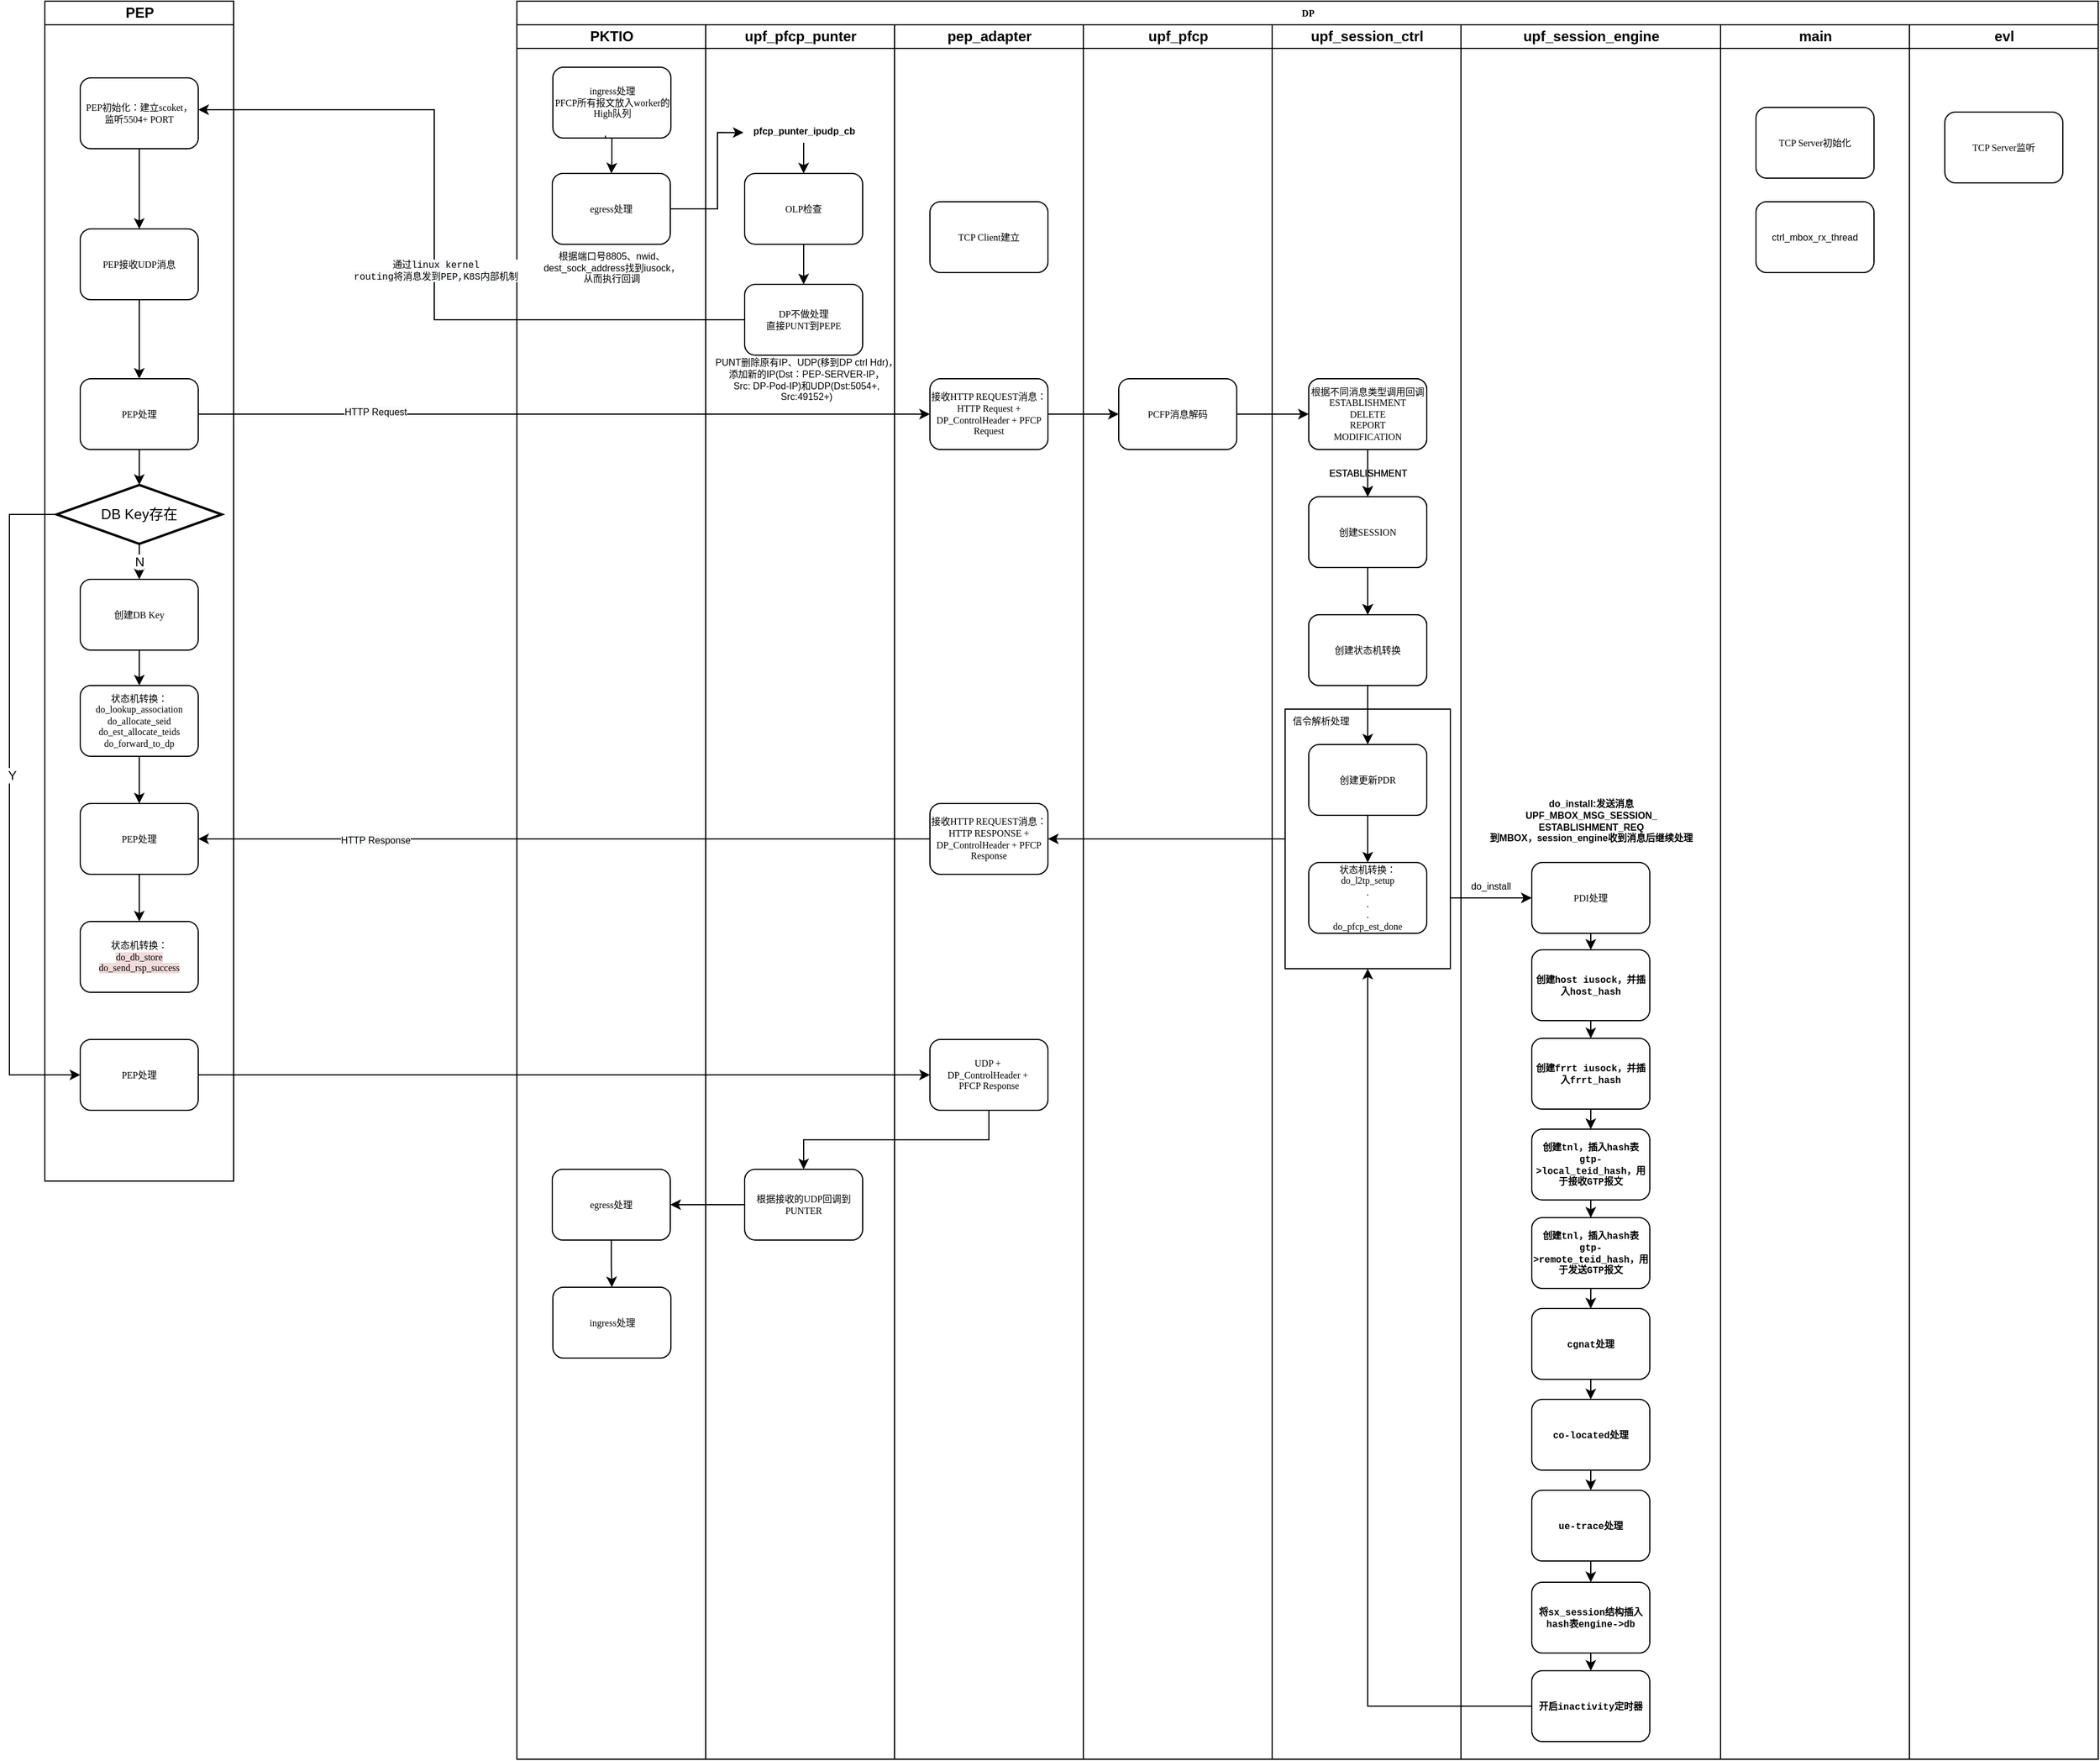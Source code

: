 <mxfile version="17.4.5" type="github" pages="2">
  <diagram name="Page-1" id="74e2e168-ea6b-b213-b513-2b3c1d86103e">
    <mxGraphModel dx="2238" dy="635" grid="1" gridSize="10" guides="1" tooltips="1" connect="1" arrows="1" fold="1" page="1" pageScale="1" pageWidth="1100" pageHeight="850" background="none" math="0" shadow="0">
      <root>
        <mxCell id="0" />
        <mxCell id="1" parent="0" />
        <mxCell id="77e6c97f196da883-1" value="DP" style="swimlane;html=1;childLayout=stackLayout;startSize=20;rounded=0;shadow=0;labelBackgroundColor=none;strokeWidth=1;fontFamily=Verdana;fontSize=8;align=center;" parent="1" vertex="1">
          <mxGeometry x="320" y="40" width="1340" height="1490" as="geometry" />
        </mxCell>
        <mxCell id="77e6c97f196da883-2" value="PKTIO" style="swimlane;html=1;startSize=20;fillColor=#FFFFFF;" parent="77e6c97f196da883-1" vertex="1">
          <mxGeometry y="20" width="160" height="1470" as="geometry" />
        </mxCell>
        <mxCell id="dWOj3kWxru07sPwgwxn2-7" style="edgeStyle=orthogonalEdgeStyle;rounded=0;orthogonalLoop=1;jettySize=auto;html=1;entryX=0.5;entryY=0;entryDx=0;entryDy=0;fontSize=8;" edge="1" parent="77e6c97f196da883-2" source="PcmKn_jxVm2dnXxpcMdr-72" target="PcmKn_jxVm2dnXxpcMdr-73">
          <mxGeometry relative="1" as="geometry" />
        </mxCell>
        <mxCell id="PcmKn_jxVm2dnXxpcMdr-72" value="ingress处理&lt;br&gt;&lt;span style=&quot;font-family: &amp;#34;verdana&amp;#34;&quot;&gt;PFCP所有报文放入worker的High队列&lt;/span&gt;" style="rounded=1;whiteSpace=wrap;html=1;shadow=0;labelBackgroundColor=none;strokeWidth=1;fontFamily=Verdana;fontSize=8;align=center;" parent="77e6c97f196da883-2" vertex="1">
          <mxGeometry x="30.5" y="36" width="100" height="60" as="geometry" />
        </mxCell>
        <mxCell id="PcmKn_jxVm2dnXxpcMdr-73" value="egress处理" style="rounded=1;whiteSpace=wrap;html=1;shadow=0;labelBackgroundColor=none;strokeWidth=1;fontFamily=Verdana;fontSize=8;align=center;" parent="77e6c97f196da883-2" vertex="1">
          <mxGeometry x="30" y="126" width="100" height="60" as="geometry" />
        </mxCell>
        <mxCell id="OLZzonzuNLtUbl7lom3D-280" style="edgeStyle=orthogonalEdgeStyle;rounded=0;orthogonalLoop=1;jettySize=auto;html=1;entryX=0.5;entryY=0;entryDx=0;entryDy=0;" edge="1" parent="77e6c97f196da883-2" source="OLZzonzuNLtUbl7lom3D-277" target="OLZzonzuNLtUbl7lom3D-279">
          <mxGeometry relative="1" as="geometry" />
        </mxCell>
        <mxCell id="OLZzonzuNLtUbl7lom3D-277" value="egress处理" style="rounded=1;whiteSpace=wrap;html=1;shadow=0;labelBackgroundColor=none;strokeWidth=1;fontFamily=Verdana;fontSize=8;align=center;" vertex="1" parent="77e6c97f196da883-2">
          <mxGeometry x="30" y="970" width="100" height="60" as="geometry" />
        </mxCell>
        <mxCell id="OLZzonzuNLtUbl7lom3D-279" value="ingress处理&lt;br&gt;" style="rounded=1;whiteSpace=wrap;html=1;shadow=0;labelBackgroundColor=none;strokeWidth=1;fontFamily=Verdana;fontSize=8;align=center;" vertex="1" parent="77e6c97f196da883-2">
          <mxGeometry x="30.5" y="1070" width="100" height="60" as="geometry" />
        </mxCell>
        <mxCell id="OLZzonzuNLtUbl7lom3D-283" value="根据端口号8805、nwid、&lt;br style=&quot;font-size: 8px;&quot;&gt;dest_sock_address找到iusock，&lt;br style=&quot;font-size: 8px;&quot;&gt;从而执行回调" style="text;html=1;align=center;verticalAlign=middle;resizable=0;points=[];autosize=1;strokeColor=none;fillColor=none;fontSize=8;" vertex="1" parent="77e6c97f196da883-2">
          <mxGeometry x="15" y="186" width="130" height="40" as="geometry" />
        </mxCell>
        <mxCell id="dWOj3kWxru07sPwgwxn2-6" value="" style="edgeStyle=orthogonalEdgeStyle;rounded=0;orthogonalLoop=1;jettySize=auto;html=1;exitX=0.5;exitY=1;exitDx=0;exitDy=0;entryX=0.5;entryY=0;entryDx=0;entryDy=0;fontSize=12;fontColor=default;endArrow=none;" edge="1" parent="77e6c97f196da883-2" source="PcmKn_jxVm2dnXxpcMdr-72">
          <mxGeometry relative="1" as="geometry">
            <mxPoint x="400.5" y="156" as="sourcePoint" />
            <mxPoint x="75" y="94" as="targetPoint" />
          </mxGeometry>
        </mxCell>
        <mxCell id="77e6c97f196da883-4" value="pep_adapter" style="swimlane;html=1;startSize=20;" parent="77e6c97f196da883-1" vertex="1">
          <mxGeometry x="160" y="20" width="160" height="1470" as="geometry" />
        </mxCell>
        <mxCell id="77e6c97f196da883-5" value="upf_pfcp" style="swimlane;html=1;startSize=20;" parent="77e6c97f196da883-1" vertex="1">
          <mxGeometry x="320" y="20" width="160" height="1470" as="geometry" />
        </mxCell>
        <mxCell id="PcmKn_jxVm2dnXxpcMdr-3" style="edgeStyle=orthogonalEdgeStyle;rounded=0;orthogonalLoop=1;jettySize=auto;html=1;exitX=1;exitY=0.5;exitDx=0;exitDy=0;entryX=0;entryY=0.5;entryDx=0;entryDy=0;fontSize=8;fontColor=default;" parent="77e6c97f196da883-1" source="5H2dEKejfcK5RuCBQqFC-36" target="5H2dEKejfcK5RuCBQqFC-37" edge="1">
          <mxGeometry relative="1" as="geometry" />
        </mxCell>
        <mxCell id="77e6c97f196da883-6" value="upf_session_ctrl" style="swimlane;html=1;startSize=20;" parent="77e6c97f196da883-1" vertex="1">
          <mxGeometry x="480" y="20" width="160" height="1470" as="geometry" />
        </mxCell>
        <mxCell id="77e6c97f196da883-7" value="upf_session_ctrl" style="swimlane;html=1;startSize=20;" parent="77e6c97f196da883-1" vertex="1">
          <mxGeometry x="640" y="20" width="160" height="1470" as="geometry">
            <mxRectangle x="640" y="20" width="30" height="1000" as="alternateBounds" />
          </mxGeometry>
        </mxCell>
        <mxCell id="PcmKn_jxVm2dnXxpcMdr-50" value="&lt;span style=&quot;background-color: rgb(255 , 255 , 255)&quot;&gt;upf_pfcp_punter&lt;/span&gt;" style="swimlane;html=1;startSize=20;" parent="77e6c97f196da883-7" vertex="1">
          <mxGeometry x="-480" width="160" height="1470" as="geometry" />
        </mxCell>
        <mxCell id="PcmKn_jxVm2dnXxpcMdr-83" style="edgeStyle=orthogonalEdgeStyle;rounded=0;orthogonalLoop=1;jettySize=auto;html=1;exitX=0.5;exitY=1;exitDx=0;exitDy=0;entryX=0.5;entryY=0;entryDx=0;entryDy=0;fontSize=12;fontColor=default;" parent="PcmKn_jxVm2dnXxpcMdr-50" source="PcmKn_jxVm2dnXxpcMdr-70" target="PcmKn_jxVm2dnXxpcMdr-81" edge="1">
          <mxGeometry relative="1" as="geometry" />
        </mxCell>
        <mxCell id="PcmKn_jxVm2dnXxpcMdr-70" value="OLP检查" style="rounded=1;whiteSpace=wrap;html=1;shadow=0;labelBackgroundColor=none;strokeWidth=1;fontFamily=Verdana;fontSize=8;align=center;" parent="PcmKn_jxVm2dnXxpcMdr-50" vertex="1">
          <mxGeometry x="33" y="126" width="100" height="60" as="geometry" />
        </mxCell>
        <mxCell id="PcmKn_jxVm2dnXxpcMdr-81" value="DP不做处理&lt;br&gt;直接PUNT到PEPE" style="rounded=1;whiteSpace=wrap;html=1;shadow=0;labelBackgroundColor=none;strokeWidth=1;fontFamily=Verdana;fontSize=8;align=center;" parent="PcmKn_jxVm2dnXxpcMdr-50" vertex="1">
          <mxGeometry x="33" y="220" width="100" height="60" as="geometry" />
        </mxCell>
        <mxCell id="OLZzonzuNLtUbl7lom3D-273" value="根据接收的UDP回调到PUNTER" style="rounded=1;whiteSpace=wrap;html=1;shadow=0;labelBackgroundColor=none;strokeWidth=1;fontFamily=Verdana;fontSize=8;align=center;" vertex="1" parent="PcmKn_jxVm2dnXxpcMdr-50">
          <mxGeometry x="33" y="970" width="100" height="60" as="geometry" />
        </mxCell>
        <mxCell id="OLZzonzuNLtUbl7lom3D-289" style="edgeStyle=orthogonalEdgeStyle;rounded=0;orthogonalLoop=1;jettySize=auto;html=1;fontSize=8;" edge="1" parent="PcmKn_jxVm2dnXxpcMdr-50" source="OLZzonzuNLtUbl7lom3D-284" target="PcmKn_jxVm2dnXxpcMdr-70">
          <mxGeometry relative="1" as="geometry" />
        </mxCell>
        <mxCell id="OLZzonzuNLtUbl7lom3D-284" value="&lt;span style=&quot;font-weight: 700&quot;&gt;&lt;font style=&quot;font-size: 8px&quot;&gt;pfcp_punter_ipudp_cb&lt;/font&gt;&lt;/span&gt;" style="text;html=1;align=center;verticalAlign=middle;resizable=0;points=[];autosize=1;strokeColor=none;fillColor=none;fontSize=8;" vertex="1" parent="PcmKn_jxVm2dnXxpcMdr-50">
          <mxGeometry x="33" y="80" width="100" height="20" as="geometry" />
        </mxCell>
        <mxCell id="PcmKn_jxVm2dnXxpcMdr-52" value="pep_adapter" style="swimlane;html=1;startSize=20;" parent="77e6c97f196da883-7" vertex="1">
          <mxGeometry x="-320" width="160" height="1470" as="geometry" />
        </mxCell>
        <mxCell id="PcmKn_jxVm2dnXxpcMdr-51" value="接收HTTP REQUEST消息：&lt;br&gt;HTTP Request + DP_ControlHeader + PFCP Request" style="rounded=1;whiteSpace=wrap;html=1;shadow=0;labelBackgroundColor=none;strokeWidth=1;fontFamily=Verdana;fontSize=8;align=center;" parent="PcmKn_jxVm2dnXxpcMdr-52" vertex="1">
          <mxGeometry x="30" y="300" width="100" height="60" as="geometry" />
        </mxCell>
        <mxCell id="OLZzonzuNLtUbl7lom3D-62" value="接收HTTP REQUEST消息：&lt;br&gt;HTTP RESPONSE + DP_ControlHeader + PFCP Response" style="rounded=1;whiteSpace=wrap;html=1;shadow=0;labelBackgroundColor=none;strokeWidth=1;fontFamily=Verdana;fontSize=8;align=center;" vertex="1" parent="PcmKn_jxVm2dnXxpcMdr-52">
          <mxGeometry x="30" y="660" width="100" height="60" as="geometry" />
        </mxCell>
        <mxCell id="OLZzonzuNLtUbl7lom3D-144" value="TCP Client建立" style="rounded=1;whiteSpace=wrap;html=1;shadow=0;labelBackgroundColor=none;strokeWidth=1;fontFamily=Verdana;fontSize=8;align=center;" vertex="1" parent="PcmKn_jxVm2dnXxpcMdr-52">
          <mxGeometry x="30" y="150" width="100" height="60" as="geometry" />
        </mxCell>
        <mxCell id="OLZzonzuNLtUbl7lom3D-232" value="UDP +&amp;nbsp;&lt;br&gt;DP_ControlHeader +&amp;nbsp;&lt;br&gt;PFCP Response" style="rounded=1;whiteSpace=wrap;html=1;shadow=0;labelBackgroundColor=none;strokeWidth=1;fontFamily=Verdana;fontSize=8;align=center;" vertex="1" parent="PcmKn_jxVm2dnXxpcMdr-52">
          <mxGeometry x="30" y="860" width="100" height="60" as="geometry" />
        </mxCell>
        <UserObject label="PUNT删除原有IP、UDP(移到DP ctrl Hdr)，&lt;br&gt;添加新的IP(Dst：PEP-SERVER-IP，&lt;br&gt;Src: DP-Pod-IP)和UDP(Dst:5054+, &lt;br&gt;Src:49152+)" link="data:page/id,IjFHJGiDnLucoaLz9v2T" id="OLZzonzuNLtUbl7lom3D-286">
          <mxCell style="text;html=1;align=center;verticalAlign=middle;resizable=0;points=[];autosize=1;strokeColor=none;fillColor=none;fontSize=8;" vertex="1" parent="PcmKn_jxVm2dnXxpcMdr-52">
            <mxGeometry x="-160" y="276" width="170" height="50" as="geometry" />
          </mxCell>
        </UserObject>
        <mxCell id="PcmKn_jxVm2dnXxpcMdr-54" value="upf_pfcp" style="swimlane;html=1;startSize=20;" parent="77e6c97f196da883-7" vertex="1">
          <mxGeometry x="-160" width="160" height="1470" as="geometry" />
        </mxCell>
        <mxCell id="PcmKn_jxVm2dnXxpcMdr-53" value="PCFP消息解码" style="rounded=1;whiteSpace=wrap;html=1;shadow=0;labelBackgroundColor=none;strokeWidth=1;fontFamily=Verdana;fontSize=8;align=center;" parent="PcmKn_jxVm2dnXxpcMdr-54" vertex="1">
          <mxGeometry x="30" y="300" width="100" height="60" as="geometry" />
        </mxCell>
        <mxCell id="PcmKn_jxVm2dnXxpcMdr-4" value="" style="rounded=0;whiteSpace=wrap;html=1;labelBackgroundColor=none;labelBorderColor=none;fontSize=8;fontColor=default;" parent="77e6c97f196da883-7" vertex="1">
          <mxGeometry x="11" y="580" width="140" height="220" as="geometry" />
        </mxCell>
        <mxCell id="5H2dEKejfcK5RuCBQqFC-23" value="首先构造RESPONSE报文" style="rounded=1;whiteSpace=wrap;html=1;shadow=0;labelBackgroundColor=none;strokeWidth=1;fontFamily=Verdana;fontSize=8;align=center;" parent="77e6c97f196da883-7" vertex="1">
          <mxGeometry x="31" y="400" width="100" height="60" as="geometry" />
        </mxCell>
        <mxCell id="5H2dEKejfcK5RuCBQqFC-27" value="创建状态机转换" style="rounded=1;whiteSpace=wrap;html=1;shadow=0;labelBackgroundColor=none;strokeWidth=1;fontFamily=Verdana;fontSize=8;align=center;" parent="77e6c97f196da883-7" vertex="1">
          <mxGeometry x="31" y="500" width="100" height="60" as="geometry" />
        </mxCell>
        <mxCell id="5H2dEKejfcK5RuCBQqFC-28" style="edgeStyle=orthogonalEdgeStyle;rounded=0;orthogonalLoop=1;jettySize=auto;html=1;exitX=0.5;exitY=1;exitDx=0;exitDy=0;entryX=0.5;entryY=0;entryDx=0;entryDy=0;fontSize=8;fontColor=default;" parent="77e6c97f196da883-7" source="5H2dEKejfcK5RuCBQqFC-23" target="5H2dEKejfcK5RuCBQqFC-27" edge="1">
          <mxGeometry relative="1" as="geometry" />
        </mxCell>
        <mxCell id="5H2dEKejfcK5RuCBQqFC-29" value="创建更新PDR" style="rounded=1;whiteSpace=wrap;html=1;shadow=0;labelBackgroundColor=none;strokeWidth=1;fontFamily=Verdana;fontSize=8;align=center;" parent="77e6c97f196da883-7" vertex="1">
          <mxGeometry x="31" y="610" width="100" height="60" as="geometry" />
        </mxCell>
        <mxCell id="PcmKn_jxVm2dnXxpcMdr-1" style="edgeStyle=orthogonalEdgeStyle;rounded=0;orthogonalLoop=1;jettySize=auto;html=1;exitX=0.5;exitY=1;exitDx=0;exitDy=0;entryX=0.5;entryY=0;entryDx=0;entryDy=0;fontSize=8;fontColor=default;" parent="77e6c97f196da883-7" source="5H2dEKejfcK5RuCBQqFC-27" target="5H2dEKejfcK5RuCBQqFC-29" edge="1">
          <mxGeometry relative="1" as="geometry" />
        </mxCell>
        <mxCell id="PcmKn_jxVm2dnXxpcMdr-16" style="edgeStyle=orthogonalEdgeStyle;rounded=0;orthogonalLoop=1;jettySize=auto;html=1;exitX=0.5;exitY=1;exitDx=0;exitDy=0;entryX=0.5;entryY=0;entryDx=0;entryDy=0;fontSize=8;fontColor=default;" parent="77e6c97f196da883-7" source="5H2dEKejfcK5RuCBQqFC-30" target="5H2dEKejfcK5RuCBQqFC-23" edge="1">
          <mxGeometry relative="1" as="geometry" />
        </mxCell>
        <mxCell id="5H2dEKejfcK5RuCBQqFC-30" value="根据不同消息类型调用回调&lt;br&gt;ESTABLISHMENT&lt;br&gt;DELETE&lt;br&gt;REPORT&lt;br&gt;MODIFICATION" style="rounded=1;whiteSpace=wrap;html=1;shadow=0;labelBackgroundColor=none;strokeWidth=1;fontFamily=Verdana;fontSize=8;align=center;" parent="77e6c97f196da883-7" vertex="1">
          <mxGeometry x="31" y="300" width="100" height="60" as="geometry" />
        </mxCell>
        <mxCell id="5H2dEKejfcK5RuCBQqFC-36" value="状态机转换：&lt;br&gt;do_l2tp_setup&lt;br&gt;.&lt;br&gt;.&lt;br&gt;.&lt;br&gt;do_pfcp_est_done" style="rounded=1;whiteSpace=wrap;html=1;shadow=0;labelBackgroundColor=none;strokeWidth=1;fontFamily=Verdana;fontSize=8;align=center;" parent="77e6c97f196da883-7" vertex="1">
          <mxGeometry x="31" y="710" width="100" height="60" as="geometry" />
        </mxCell>
        <mxCell id="PcmKn_jxVm2dnXxpcMdr-2" style="edgeStyle=orthogonalEdgeStyle;rounded=0;orthogonalLoop=1;jettySize=auto;html=1;exitX=0.5;exitY=1;exitDx=0;exitDy=0;entryX=0.5;entryY=0;entryDx=0;entryDy=0;fontSize=8;fontColor=default;" parent="77e6c97f196da883-7" source="5H2dEKejfcK5RuCBQqFC-29" target="5H2dEKejfcK5RuCBQqFC-36" edge="1">
          <mxGeometry relative="1" as="geometry" />
        </mxCell>
        <mxCell id="PcmKn_jxVm2dnXxpcMdr-5" value="信令解析处理" style="text;html=1;align=center;verticalAlign=middle;resizable=0;points=[];autosize=1;strokeColor=none;fillColor=none;fontSize=8;fontColor=default;" parent="77e6c97f196da883-7" vertex="1">
          <mxGeometry x="11" y="580" width="60" height="20" as="geometry" />
        </mxCell>
        <mxCell id="5H2dEKejfcK5RuCBQqFC-33" value="ESTABLISHMENT" style="text;html=1;align=center;verticalAlign=middle;resizable=0;points=[];autosize=1;strokeColor=none;fillColor=none;fontSize=8;fontColor=default;" parent="77e6c97f196da883-7" vertex="1">
          <mxGeometry x="41" y="370" width="80" height="20" as="geometry" />
        </mxCell>
        <mxCell id="PcmKn_jxVm2dnXxpcMdr-55" value="" style="rounded=0;whiteSpace=wrap;html=1;labelBackgroundColor=none;labelBorderColor=none;fontSize=8;fontColor=default;" parent="77e6c97f196da883-7" vertex="1">
          <mxGeometry x="11" y="580" width="140" height="220" as="geometry" />
        </mxCell>
        <mxCell id="PcmKn_jxVm2dnXxpcMdr-56" style="edgeStyle=orthogonalEdgeStyle;rounded=0;orthogonalLoop=1;jettySize=auto;html=1;exitX=0.5;exitY=1;exitDx=0;exitDy=0;entryX=0.5;entryY=0;entryDx=0;entryDy=0;fontSize=8;fontColor=default;" parent="77e6c97f196da883-7" source="PcmKn_jxVm2dnXxpcMdr-57" target="PcmKn_jxVm2dnXxpcMdr-59" edge="1">
          <mxGeometry relative="1" as="geometry" />
        </mxCell>
        <mxCell id="PcmKn_jxVm2dnXxpcMdr-57" value="创建SESSION" style="rounded=1;whiteSpace=wrap;html=1;shadow=0;labelBackgroundColor=none;strokeWidth=1;fontFamily=Verdana;fontSize=8;align=center;" parent="77e6c97f196da883-7" vertex="1">
          <mxGeometry x="31" y="400" width="100" height="60" as="geometry" />
        </mxCell>
        <mxCell id="PcmKn_jxVm2dnXxpcMdr-58" style="edgeStyle=orthogonalEdgeStyle;rounded=0;orthogonalLoop=1;jettySize=auto;html=1;exitX=0.5;exitY=1;exitDx=0;exitDy=0;entryX=0.5;entryY=0;entryDx=0;entryDy=0;fontSize=8;fontColor=default;" parent="77e6c97f196da883-7" source="PcmKn_jxVm2dnXxpcMdr-59" target="PcmKn_jxVm2dnXxpcMdr-61" edge="1">
          <mxGeometry relative="1" as="geometry" />
        </mxCell>
        <mxCell id="PcmKn_jxVm2dnXxpcMdr-59" value="创建状态机转换" style="rounded=1;whiteSpace=wrap;html=1;shadow=0;labelBackgroundColor=none;strokeWidth=1;fontFamily=Verdana;fontSize=8;align=center;" parent="77e6c97f196da883-7" vertex="1">
          <mxGeometry x="31" y="500" width="100" height="60" as="geometry" />
        </mxCell>
        <mxCell id="PcmKn_jxVm2dnXxpcMdr-60" style="edgeStyle=orthogonalEdgeStyle;rounded=0;orthogonalLoop=1;jettySize=auto;html=1;exitX=0.5;exitY=1;exitDx=0;exitDy=0;entryX=0.5;entryY=0;entryDx=0;entryDy=0;fontSize=8;fontColor=default;" parent="77e6c97f196da883-7" source="PcmKn_jxVm2dnXxpcMdr-61" target="PcmKn_jxVm2dnXxpcMdr-64" edge="1">
          <mxGeometry relative="1" as="geometry" />
        </mxCell>
        <mxCell id="PcmKn_jxVm2dnXxpcMdr-61" value="创建更新PDR" style="rounded=1;whiteSpace=wrap;html=1;shadow=0;labelBackgroundColor=none;strokeWidth=1;fontFamily=Verdana;fontSize=8;align=center;" parent="77e6c97f196da883-7" vertex="1">
          <mxGeometry x="31" y="610" width="100" height="60" as="geometry" />
        </mxCell>
        <mxCell id="PcmKn_jxVm2dnXxpcMdr-62" style="edgeStyle=orthogonalEdgeStyle;rounded=0;orthogonalLoop=1;jettySize=auto;html=1;exitX=0.5;exitY=1;exitDx=0;exitDy=0;entryX=0.5;entryY=0;entryDx=0;entryDy=0;fontSize=8;fontColor=default;" parent="77e6c97f196da883-7" source="PcmKn_jxVm2dnXxpcMdr-63" target="PcmKn_jxVm2dnXxpcMdr-57" edge="1">
          <mxGeometry relative="1" as="geometry" />
        </mxCell>
        <mxCell id="PcmKn_jxVm2dnXxpcMdr-63" value="根据不同消息类型调用回调&lt;br&gt;ESTABLISHMENT&lt;br&gt;DELETE&lt;br&gt;REPORT&lt;br&gt;MODIFICATION" style="rounded=1;whiteSpace=wrap;html=1;shadow=0;labelBackgroundColor=none;strokeWidth=1;fontFamily=Verdana;fontSize=8;align=center;" parent="77e6c97f196da883-7" vertex="1">
          <mxGeometry x="31" y="300" width="100" height="60" as="geometry" />
        </mxCell>
        <mxCell id="PcmKn_jxVm2dnXxpcMdr-64" value="状态机转换：&lt;br&gt;do_l2tp_setup&lt;br&gt;.&lt;br&gt;.&lt;br&gt;.&lt;br&gt;do_pfcp_est_done" style="rounded=1;whiteSpace=wrap;html=1;shadow=0;labelBackgroundColor=none;strokeWidth=1;fontFamily=Verdana;fontSize=8;align=center;" parent="77e6c97f196da883-7" vertex="1">
          <mxGeometry x="31" y="710" width="100" height="60" as="geometry" />
        </mxCell>
        <mxCell id="PcmKn_jxVm2dnXxpcMdr-65" value="信令解析处理" style="text;html=1;align=center;verticalAlign=middle;resizable=0;points=[];autosize=1;strokeColor=none;fillColor=none;fontSize=8;fontColor=default;" parent="77e6c97f196da883-7" vertex="1">
          <mxGeometry x="11" y="580" width="60" height="20" as="geometry" />
        </mxCell>
        <mxCell id="PcmKn_jxVm2dnXxpcMdr-66" value="ESTABLISHMENT" style="text;html=1;align=center;verticalAlign=middle;resizable=0;points=[];autosize=1;strokeColor=none;fillColor=none;fontSize=8;fontColor=default;" parent="77e6c97f196da883-7" vertex="1">
          <mxGeometry x="41" y="370" width="80" height="20" as="geometry" />
        </mxCell>
        <mxCell id="7Y10AMbQhOi3CfOI5dwk-29" style="edgeStyle=orthogonalEdgeStyle;rounded=0;orthogonalLoop=1;jettySize=auto;html=1;entryX=1;entryY=0.5;entryDx=0;entryDy=0;" edge="1" parent="77e6c97f196da883-7" source="PcmKn_jxVm2dnXxpcMdr-55" target="OLZzonzuNLtUbl7lom3D-62">
          <mxGeometry relative="1" as="geometry">
            <mxPoint x="-910" y="690" as="targetPoint" />
          </mxGeometry>
        </mxCell>
        <mxCell id="OLZzonzuNLtUbl7lom3D-65" style="edgeStyle=orthogonalEdgeStyle;rounded=0;orthogonalLoop=1;jettySize=auto;html=1;exitX=1;exitY=0.5;exitDx=0;exitDy=0;entryX=0;entryY=0.5;entryDx=0;entryDy=0;" edge="1" parent="77e6c97f196da883-7" source="PcmKn_jxVm2dnXxpcMdr-51" target="PcmKn_jxVm2dnXxpcMdr-53">
          <mxGeometry relative="1" as="geometry" />
        </mxCell>
        <mxCell id="OLZzonzuNLtUbl7lom3D-66" style="edgeStyle=orthogonalEdgeStyle;rounded=0;orthogonalLoop=1;jettySize=auto;html=1;exitX=1;exitY=0.5;exitDx=0;exitDy=0;entryX=0;entryY=0.5;entryDx=0;entryDy=0;" edge="1" parent="77e6c97f196da883-7" source="PcmKn_jxVm2dnXxpcMdr-53" target="PcmKn_jxVm2dnXxpcMdr-63">
          <mxGeometry relative="1" as="geometry" />
        </mxCell>
        <mxCell id="OLZzonzuNLtUbl7lom3D-275" style="edgeStyle=orthogonalEdgeStyle;rounded=0;orthogonalLoop=1;jettySize=auto;html=1;entryX=0.5;entryY=0;entryDx=0;entryDy=0;exitX=0.5;exitY=1;exitDx=0;exitDy=0;" edge="1" parent="77e6c97f196da883-7" source="OLZzonzuNLtUbl7lom3D-232" target="OLZzonzuNLtUbl7lom3D-273">
          <mxGeometry relative="1" as="geometry">
            <mxPoint x="-240" y="930" as="sourcePoint" />
          </mxGeometry>
        </mxCell>
        <mxCell id="PcmKn_jxVm2dnXxpcMdr-68" value="upf_session_engine" style="swimlane;html=1;startSize=20;" parent="77e6c97f196da883-1" vertex="1">
          <mxGeometry x="800" y="20" width="220" height="1470" as="geometry" />
        </mxCell>
        <mxCell id="7Y10AMbQhOi3CfOI5dwk-19" style="edgeStyle=orthogonalEdgeStyle;rounded=0;orthogonalLoop=1;jettySize=auto;html=1;exitX=0.5;exitY=1;exitDx=0;exitDy=0;entryX=0.5;entryY=0;entryDx=0;entryDy=0;" edge="1" parent="PcmKn_jxVm2dnXxpcMdr-68" source="5H2dEKejfcK5RuCBQqFC-37" target="7Y10AMbQhOi3CfOI5dwk-1">
          <mxGeometry relative="1" as="geometry" />
        </mxCell>
        <mxCell id="5H2dEKejfcK5RuCBQqFC-37" value="PDI处理" style="rounded=1;whiteSpace=wrap;html=1;shadow=0;labelBackgroundColor=none;strokeWidth=1;fontFamily=Verdana;fontSize=8;align=center;" parent="PcmKn_jxVm2dnXxpcMdr-68" vertex="1">
          <mxGeometry x="60" y="710" width="100" height="60" as="geometry" />
        </mxCell>
        <mxCell id="PcmKn_jxVm2dnXxpcMdr-6" value="do_install" style="text;html=1;align=center;verticalAlign=middle;resizable=0;points=[];autosize=1;strokeColor=none;fillColor=none;fontSize=8;fontColor=default;" parent="PcmKn_jxVm2dnXxpcMdr-68" vertex="1">
          <mxGeometry y="720" width="50" height="20" as="geometry" />
        </mxCell>
        <mxCell id="PcmKn_jxVm2dnXxpcMdr-89" value="do_install:发送消息&lt;br&gt;&lt;span&gt;UPF_MBOX_MSG_SESSION_&lt;br&gt;ESTABLISHMENT_REQ&lt;br&gt;到MBOX，session_engine收到消息后继续处理&lt;br&gt;&lt;/span&gt;" style="text;html=1;align=center;verticalAlign=middle;resizable=0;points=[];autosize=1;strokeColor=none;fillColor=none;fontSize=8;fontColor=default;fontStyle=1" parent="PcmKn_jxVm2dnXxpcMdr-68" vertex="1">
          <mxGeometry x="15" y="650" width="190" height="50" as="geometry" />
        </mxCell>
        <mxCell id="7Y10AMbQhOi3CfOI5dwk-20" style="edgeStyle=orthogonalEdgeStyle;rounded=0;orthogonalLoop=1;jettySize=auto;html=1;exitX=0.5;exitY=1;exitDx=0;exitDy=0;entryX=0.5;entryY=0;entryDx=0;entryDy=0;" edge="1" parent="PcmKn_jxVm2dnXxpcMdr-68" source="7Y10AMbQhOi3CfOI5dwk-1" target="7Y10AMbQhOi3CfOI5dwk-2">
          <mxGeometry relative="1" as="geometry" />
        </mxCell>
        <mxCell id="7Y10AMbQhOi3CfOI5dwk-1" value="&lt;span style=&quot;font-weight: bold ; font-family: &amp;#34;microsoft yahei&amp;#34;&quot;&gt;创建&lt;/span&gt;&lt;span style=&quot;font-weight: bold ; font-family: &amp;#34;courier new&amp;#34;&quot;&gt;host iusock&lt;/span&gt;&lt;span style=&quot;font-weight: bold ; font-family: &amp;#34;microsoft yahei&amp;#34;&quot;&gt;，并插入&lt;/span&gt;&lt;span style=&quot;font-weight: bold ; font-family: &amp;#34;courier new&amp;#34;&quot;&gt;host_hash&lt;/span&gt;" style="rounded=1;whiteSpace=wrap;html=1;shadow=0;labelBackgroundColor=none;strokeWidth=1;fontFamily=Verdana;fontSize=8;align=center;" vertex="1" parent="PcmKn_jxVm2dnXxpcMdr-68">
          <mxGeometry x="60" y="784" width="100" height="60" as="geometry" />
        </mxCell>
        <mxCell id="7Y10AMbQhOi3CfOI5dwk-21" style="edgeStyle=orthogonalEdgeStyle;rounded=0;orthogonalLoop=1;jettySize=auto;html=1;exitX=0.5;exitY=1;exitDx=0;exitDy=0;entryX=0.5;entryY=0;entryDx=0;entryDy=0;" edge="1" parent="PcmKn_jxVm2dnXxpcMdr-68" source="7Y10AMbQhOi3CfOI5dwk-2" target="7Y10AMbQhOi3CfOI5dwk-3">
          <mxGeometry relative="1" as="geometry" />
        </mxCell>
        <mxCell id="7Y10AMbQhOi3CfOI5dwk-2" value="&lt;span style=&quot;font-weight: bold ; font-family: &amp;#34;microsoft yahei&amp;#34;&quot;&gt;创建&lt;/span&gt;&lt;span style=&quot;font-weight: bold ; font-family: &amp;#34;courier new&amp;#34;&quot;&gt;frrt iusock&lt;/span&gt;&lt;span style=&quot;font-weight: bold ; font-family: &amp;#34;microsoft yahei&amp;#34;&quot;&gt;，并插入&lt;/span&gt;&lt;span style=&quot;font-weight: bold ; font-family: &amp;#34;courier new&amp;#34;&quot;&gt;frrt_hash&lt;/span&gt;" style="rounded=1;whiteSpace=wrap;html=1;shadow=0;labelBackgroundColor=none;strokeWidth=1;fontFamily=Verdana;fontSize=8;align=center;" vertex="1" parent="PcmKn_jxVm2dnXxpcMdr-68">
          <mxGeometry x="60" y="859" width="100" height="60" as="geometry" />
        </mxCell>
        <mxCell id="7Y10AMbQhOi3CfOI5dwk-22" style="edgeStyle=orthogonalEdgeStyle;rounded=0;orthogonalLoop=1;jettySize=auto;html=1;exitX=0.5;exitY=1;exitDx=0;exitDy=0;" edge="1" parent="PcmKn_jxVm2dnXxpcMdr-68" source="7Y10AMbQhOi3CfOI5dwk-3" target="7Y10AMbQhOi3CfOI5dwk-11">
          <mxGeometry relative="1" as="geometry" />
        </mxCell>
        <mxCell id="7Y10AMbQhOi3CfOI5dwk-3" value="&lt;span style=&quot;font-weight: bold ; font-family: &amp;#34;microsoft yahei&amp;#34;&quot;&gt;创建&lt;/span&gt;&lt;span style=&quot;font-weight: bold ; font-family: &amp;#34;courier new&amp;#34;&quot;&gt;tnl&lt;/span&gt;&lt;span style=&quot;font-weight: bold ; font-family: &amp;#34;microsoft yahei&amp;#34;&quot;&gt;，插入&lt;/span&gt;&lt;span style=&quot;font-weight: bold ; font-family: &amp;#34;courier new&amp;#34;&quot;&gt;hash&lt;/span&gt;&lt;span style=&quot;font-weight: bold ; font-family: &amp;#34;microsoft yahei&amp;#34;&quot;&gt;表&lt;/span&gt;&lt;span style=&quot;font-weight: bold ; font-family: &amp;#34;courier new&amp;#34;&quot;&gt;gtp-&amp;gt;local_teid_hash&lt;/span&gt;&lt;span style=&quot;font-weight: bold ; font-family: &amp;#34;microsoft yahei&amp;#34;&quot;&gt;，用于接收&lt;/span&gt;&lt;span style=&quot;font-weight: bold ; font-family: &amp;#34;courier new&amp;#34;&quot;&gt;GTP&lt;/span&gt;&lt;span style=&quot;font-weight: bold ; font-family: &amp;#34;microsoft yahei&amp;#34;&quot;&gt;报文&lt;/span&gt;" style="rounded=1;whiteSpace=wrap;html=1;shadow=0;labelBackgroundColor=none;strokeWidth=1;fontFamily=Verdana;fontSize=8;align=center;" vertex="1" parent="PcmKn_jxVm2dnXxpcMdr-68">
          <mxGeometry x="60" y="936" width="100" height="60" as="geometry" />
        </mxCell>
        <mxCell id="7Y10AMbQhOi3CfOI5dwk-23" style="edgeStyle=orthogonalEdgeStyle;rounded=0;orthogonalLoop=1;jettySize=auto;html=1;exitX=0.5;exitY=1;exitDx=0;exitDy=0;entryX=0.5;entryY=0;entryDx=0;entryDy=0;" edge="1" parent="PcmKn_jxVm2dnXxpcMdr-68" source="7Y10AMbQhOi3CfOI5dwk-11" target="7Y10AMbQhOi3CfOI5dwk-14">
          <mxGeometry relative="1" as="geometry" />
        </mxCell>
        <mxCell id="7Y10AMbQhOi3CfOI5dwk-11" value="&lt;span style=&quot;font-weight: bold ; font-family: &amp;#34;microsoft yahei&amp;#34;&quot;&gt;创建&lt;/span&gt;&lt;span style=&quot;font-weight: bold ; font-family: &amp;#34;courier new&amp;#34;&quot;&gt;tnl&lt;/span&gt;&lt;span style=&quot;font-weight: bold ; font-family: &amp;#34;microsoft yahei&amp;#34;&quot;&gt;，插入&lt;/span&gt;&lt;span style=&quot;font-weight: bold ; font-family: &amp;#34;courier new&amp;#34;&quot;&gt;hash&lt;/span&gt;&lt;span style=&quot;font-weight: bold ; font-family: &amp;#34;microsoft yahei&amp;#34;&quot;&gt;表&lt;/span&gt;&lt;span style=&quot;font-weight: bold ; font-family: &amp;#34;courier new&amp;#34;&quot;&gt;gtp-&amp;gt;remote_teid_hash&lt;/span&gt;&lt;span style=&quot;font-weight: bold ; font-family: &amp;#34;microsoft yahei&amp;#34;&quot;&gt;，用于发送&lt;/span&gt;&lt;span style=&quot;font-weight: bold ; font-family: &amp;#34;courier new&amp;#34;&quot;&gt;GTP&lt;/span&gt;&lt;span style=&quot;font-weight: bold ; font-family: &amp;#34;microsoft yahei&amp;#34;&quot;&gt;报文&lt;/span&gt;" style="rounded=1;whiteSpace=wrap;html=1;shadow=0;labelBackgroundColor=none;strokeWidth=1;fontFamily=Verdana;fontSize=8;align=center;" vertex="1" parent="PcmKn_jxVm2dnXxpcMdr-68">
          <mxGeometry x="60" y="1011" width="100" height="60" as="geometry" />
        </mxCell>
        <mxCell id="7Y10AMbQhOi3CfOI5dwk-24" style="edgeStyle=orthogonalEdgeStyle;rounded=0;orthogonalLoop=1;jettySize=auto;html=1;exitX=0.5;exitY=1;exitDx=0;exitDy=0;entryX=0.5;entryY=0;entryDx=0;entryDy=0;" edge="1" parent="PcmKn_jxVm2dnXxpcMdr-68" source="7Y10AMbQhOi3CfOI5dwk-14" target="7Y10AMbQhOi3CfOI5dwk-15">
          <mxGeometry relative="1" as="geometry" />
        </mxCell>
        <mxCell id="7Y10AMbQhOi3CfOI5dwk-14" value="&lt;span style=&quot;font-weight: bold ; font-family: &amp;#34;courier new&amp;#34;&quot;&gt;cgnat&lt;/span&gt;&lt;span style=&quot;font-weight: bold ; font-family: &amp;#34;microsoft yahei&amp;#34;&quot;&gt;处理&lt;/span&gt;" style="rounded=1;whiteSpace=wrap;html=1;shadow=0;labelBackgroundColor=none;strokeWidth=1;fontFamily=Verdana;fontSize=8;align=center;" vertex="1" parent="PcmKn_jxVm2dnXxpcMdr-68">
          <mxGeometry x="60" y="1088" width="100" height="60" as="geometry" />
        </mxCell>
        <mxCell id="7Y10AMbQhOi3CfOI5dwk-25" style="edgeStyle=orthogonalEdgeStyle;rounded=0;orthogonalLoop=1;jettySize=auto;html=1;exitX=0.5;exitY=1;exitDx=0;exitDy=0;entryX=0.5;entryY=0;entryDx=0;entryDy=0;" edge="1" parent="PcmKn_jxVm2dnXxpcMdr-68" source="7Y10AMbQhOi3CfOI5dwk-15" target="7Y10AMbQhOi3CfOI5dwk-16">
          <mxGeometry relative="1" as="geometry" />
        </mxCell>
        <mxCell id="7Y10AMbQhOi3CfOI5dwk-15" value="&lt;span style=&quot;font-weight: bold ; font-family: &amp;#34;courier new&amp;#34;&quot;&gt;co-located&lt;/span&gt;&lt;span style=&quot;font-weight: bold ; font-family: &amp;#34;microsoft yahei&amp;#34;&quot;&gt;处理&lt;/span&gt;" style="rounded=1;whiteSpace=wrap;html=1;shadow=0;labelBackgroundColor=none;strokeWidth=1;fontFamily=Verdana;fontSize=8;align=center;" vertex="1" parent="PcmKn_jxVm2dnXxpcMdr-68">
          <mxGeometry x="60" y="1165" width="100" height="60" as="geometry" />
        </mxCell>
        <mxCell id="7Y10AMbQhOi3CfOI5dwk-26" style="edgeStyle=orthogonalEdgeStyle;rounded=0;orthogonalLoop=1;jettySize=auto;html=1;exitX=0.5;exitY=1;exitDx=0;exitDy=0;entryX=0.5;entryY=0;entryDx=0;entryDy=0;" edge="1" parent="PcmKn_jxVm2dnXxpcMdr-68" source="7Y10AMbQhOi3CfOI5dwk-16" target="7Y10AMbQhOi3CfOI5dwk-17">
          <mxGeometry relative="1" as="geometry" />
        </mxCell>
        <mxCell id="7Y10AMbQhOi3CfOI5dwk-16" value="&lt;span style=&quot;font-weight: bold ; font-family: &amp;#34;courier new&amp;#34;&quot;&gt;ue-trace&lt;/span&gt;&lt;span style=&quot;font-weight: bold ; font-family: &amp;#34;microsoft yahei&amp;#34;&quot;&gt;处理&lt;/span&gt;" style="rounded=1;whiteSpace=wrap;html=1;shadow=0;labelBackgroundColor=none;strokeWidth=1;fontFamily=Verdana;fontSize=8;align=center;" vertex="1" parent="PcmKn_jxVm2dnXxpcMdr-68">
          <mxGeometry x="60" y="1242" width="100" height="60" as="geometry" />
        </mxCell>
        <mxCell id="7Y10AMbQhOi3CfOI5dwk-27" style="edgeStyle=orthogonalEdgeStyle;rounded=0;orthogonalLoop=1;jettySize=auto;html=1;exitX=0.5;exitY=1;exitDx=0;exitDy=0;entryX=0.5;entryY=0;entryDx=0;entryDy=0;" edge="1" parent="PcmKn_jxVm2dnXxpcMdr-68" source="7Y10AMbQhOi3CfOI5dwk-17" target="7Y10AMbQhOi3CfOI5dwk-18">
          <mxGeometry relative="1" as="geometry" />
        </mxCell>
        <mxCell id="7Y10AMbQhOi3CfOI5dwk-17" value="&lt;span style=&quot;font-weight: bold ; font-family: &amp;#34;microsoft yahei&amp;#34;&quot;&gt;将&lt;/span&gt;&lt;span style=&quot;font-weight: bold ; font-family: &amp;#34;courier new&amp;#34;&quot;&gt;sx_session&lt;/span&gt;&lt;span style=&quot;font-weight: bold ; font-family: &amp;#34;microsoft yahei&amp;#34;&quot;&gt;结构插入&lt;/span&gt;&lt;span style=&quot;font-weight: bold ; font-family: &amp;#34;courier new&amp;#34;&quot;&gt;hash&lt;/span&gt;&lt;span style=&quot;font-weight: bold ; font-family: &amp;#34;microsoft yahei&amp;#34;&quot;&gt;表&lt;/span&gt;&lt;span style=&quot;font-weight: bold ; font-family: &amp;#34;courier new&amp;#34;&quot;&gt;engine-&amp;gt;db&lt;/span&gt;" style="rounded=1;whiteSpace=wrap;html=1;shadow=0;labelBackgroundColor=none;strokeWidth=1;fontFamily=Verdana;fontSize=8;align=center;" vertex="1" parent="PcmKn_jxVm2dnXxpcMdr-68">
          <mxGeometry x="60" y="1320" width="100" height="60" as="geometry" />
        </mxCell>
        <mxCell id="7Y10AMbQhOi3CfOI5dwk-18" value="&lt;span style=&quot;font-weight: bold ; font-family: &amp;#34;microsoft yahei&amp;#34;&quot;&gt;开启&lt;/span&gt;&lt;span style=&quot;font-weight: bold ; font-family: &amp;#34;courier new&amp;#34;&quot;&gt;inactivity&lt;/span&gt;&lt;span style=&quot;font-weight: bold ; font-family: &amp;#34;microsoft yahei&amp;#34;&quot;&gt;定时器&lt;/span&gt;" style="rounded=1;whiteSpace=wrap;html=1;shadow=0;labelBackgroundColor=none;strokeWidth=1;fontFamily=Verdana;fontSize=8;align=center;" vertex="1" parent="PcmKn_jxVm2dnXxpcMdr-68">
          <mxGeometry x="60" y="1395" width="100" height="60" as="geometry" />
        </mxCell>
        <mxCell id="7Y10AMbQhOi3CfOI5dwk-28" style="edgeStyle=orthogonalEdgeStyle;rounded=0;orthogonalLoop=1;jettySize=auto;html=1;entryX=0.5;entryY=1;entryDx=0;entryDy=0;" edge="1" parent="77e6c97f196da883-1" source="7Y10AMbQhOi3CfOI5dwk-18" target="PcmKn_jxVm2dnXxpcMdr-55">
          <mxGeometry relative="1" as="geometry" />
        </mxCell>
        <mxCell id="OLZzonzuNLtUbl7lom3D-59" value="main" style="swimlane;html=1;startSize=20;" vertex="1" parent="77e6c97f196da883-1">
          <mxGeometry x="1020" y="20" width="160" height="1470" as="geometry">
            <mxRectangle x="1020" y="20" width="30" height="1470" as="alternateBounds" />
          </mxGeometry>
        </mxCell>
        <mxCell id="OLZzonzuNLtUbl7lom3D-67" value="TCP Server初始化" style="rounded=1;whiteSpace=wrap;html=1;shadow=0;labelBackgroundColor=none;strokeWidth=1;fontFamily=Verdana;fontSize=8;align=center;" vertex="1" parent="OLZzonzuNLtUbl7lom3D-59">
          <mxGeometry x="30" y="70" width="100" height="60" as="geometry" />
        </mxCell>
        <mxCell id="dWOj3kWxru07sPwgwxn2-3" value="&lt;span style=&quot;font-family: &amp;#34;helvetica&amp;#34;&quot;&gt;&lt;font style=&quot;font-size: 8px&quot;&gt;ctrl_mbox_rx_thread&lt;/font&gt;&lt;/span&gt;" style="rounded=1;whiteSpace=wrap;html=1;shadow=0;labelBackgroundColor=none;strokeWidth=1;fontFamily=Verdana;fontSize=8;align=center;" vertex="1" parent="OLZzonzuNLtUbl7lom3D-59">
          <mxGeometry x="30" y="150" width="100" height="60" as="geometry" />
        </mxCell>
        <mxCell id="OLZzonzuNLtUbl7lom3D-278" style="edgeStyle=orthogonalEdgeStyle;rounded=0;orthogonalLoop=1;jettySize=auto;html=1;entryX=1;entryY=0.5;entryDx=0;entryDy=0;" edge="1" parent="77e6c97f196da883-1" source="OLZzonzuNLtUbl7lom3D-273" target="OLZzonzuNLtUbl7lom3D-277">
          <mxGeometry relative="1" as="geometry" />
        </mxCell>
        <mxCell id="PcmKn_jxVm2dnXxpcMdr-82" style="edgeStyle=orthogonalEdgeStyle;rounded=0;orthogonalLoop=1;jettySize=auto;html=1;fontSize=12;fontColor=default;entryX=-0.009;entryY=0.566;entryDx=0;entryDy=0;entryPerimeter=0;" parent="77e6c97f196da883-1" source="PcmKn_jxVm2dnXxpcMdr-73" edge="1" target="OLZzonzuNLtUbl7lom3D-284">
          <mxGeometry relative="1" as="geometry">
            <mxPoint x="190" y="176.0" as="targetPoint" />
            <Array as="points">
              <mxPoint x="170" y="176" />
              <mxPoint x="170" y="111" />
            </Array>
          </mxGeometry>
        </mxCell>
        <mxCell id="77e6c97f196da883-3" value="PEP" style="swimlane;html=1;startSize=20;" parent="1" vertex="1">
          <mxGeometry x="-80" y="40" width="160" height="1000" as="geometry" />
        </mxCell>
        <mxCell id="5H2dEKejfcK5RuCBQqFC-1" style="edgeStyle=orthogonalEdgeStyle;rounded=0;orthogonalLoop=1;jettySize=auto;html=1;exitX=0.5;exitY=1;exitDx=0;exitDy=0;entryX=0.5;entryY=0;entryDx=0;entryDy=0;fontColor=default;" parent="77e6c97f196da883-3" source="77e6c97f196da883-11" target="FfPvTgmXoAcC6uMCdNkZ-4" edge="1">
          <mxGeometry relative="1" as="geometry" />
        </mxCell>
        <mxCell id="77e6c97f196da883-11" value="PEP初始化：建立scoket，监听5504+ PORT" style="rounded=1;whiteSpace=wrap;html=1;shadow=0;labelBackgroundColor=none;strokeWidth=1;fontFamily=Verdana;fontSize=8;align=center;" parent="77e6c97f196da883-3" vertex="1">
          <mxGeometry x="30" y="65" width="100" height="60" as="geometry" />
        </mxCell>
        <mxCell id="5H2dEKejfcK5RuCBQqFC-3" style="edgeStyle=orthogonalEdgeStyle;rounded=0;orthogonalLoop=1;jettySize=auto;html=1;exitX=0.5;exitY=1;exitDx=0;exitDy=0;entryX=0.5;entryY=0;entryDx=0;entryDy=0;fontColor=default;" parent="77e6c97f196da883-3" source="FfPvTgmXoAcC6uMCdNkZ-4" target="5H2dEKejfcK5RuCBQqFC-2" edge="1">
          <mxGeometry relative="1" as="geometry" />
        </mxCell>
        <mxCell id="FfPvTgmXoAcC6uMCdNkZ-4" value="PEP接收UDP消息" style="rounded=1;whiteSpace=wrap;html=1;shadow=0;labelBackgroundColor=none;strokeWidth=1;fontFamily=Verdana;fontSize=8;align=center;" parent="77e6c97f196da883-3" vertex="1">
          <mxGeometry x="30" y="193" width="100" height="60" as="geometry" />
        </mxCell>
        <mxCell id="OLZzonzuNLtUbl7lom3D-226" style="edgeStyle=orthogonalEdgeStyle;rounded=0;orthogonalLoop=1;jettySize=auto;html=1;entryX=0.5;entryY=0;entryDx=0;entryDy=0;entryPerimeter=0;" edge="1" parent="77e6c97f196da883-3" source="5H2dEKejfcK5RuCBQqFC-2" target="OLZzonzuNLtUbl7lom3D-223">
          <mxGeometry relative="1" as="geometry" />
        </mxCell>
        <mxCell id="5H2dEKejfcK5RuCBQqFC-2" value="PEP处理" style="rounded=1;whiteSpace=wrap;html=1;shadow=0;labelBackgroundColor=none;strokeWidth=1;fontFamily=Verdana;fontSize=8;align=center;" parent="77e6c97f196da883-3" vertex="1">
          <mxGeometry x="30" y="320" width="100" height="60" as="geometry" />
        </mxCell>
        <mxCell id="OLZzonzuNLtUbl7lom3D-229" style="edgeStyle=orthogonalEdgeStyle;rounded=0;orthogonalLoop=1;jettySize=auto;html=1;" edge="1" parent="77e6c97f196da883-3" source="7Y10AMbQhOi3CfOI5dwk-31" target="OLZzonzuNLtUbl7lom3D-222">
          <mxGeometry relative="1" as="geometry" />
        </mxCell>
        <mxCell id="7Y10AMbQhOi3CfOI5dwk-31" value="PEP处理" style="rounded=1;whiteSpace=wrap;html=1;shadow=0;labelBackgroundColor=none;strokeWidth=1;fontFamily=Verdana;fontSize=8;align=center;" vertex="1" parent="77e6c97f196da883-3">
          <mxGeometry x="30" y="680" width="100" height="60" as="geometry" />
        </mxCell>
        <mxCell id="OLZzonzuNLtUbl7lom3D-227" style="edgeStyle=orthogonalEdgeStyle;rounded=0;orthogonalLoop=1;jettySize=auto;html=1;entryX=0.5;entryY=0;entryDx=0;entryDy=0;" edge="1" parent="77e6c97f196da883-3" source="OLZzonzuNLtUbl7lom3D-220" target="OLZzonzuNLtUbl7lom3D-221">
          <mxGeometry relative="1" as="geometry" />
        </mxCell>
        <mxCell id="OLZzonzuNLtUbl7lom3D-220" value="创建DB Key" style="rounded=1;whiteSpace=wrap;html=1;shadow=0;labelBackgroundColor=none;strokeWidth=1;fontFamily=Verdana;fontSize=8;align=center;" vertex="1" parent="77e6c97f196da883-3">
          <mxGeometry x="30" y="490" width="100" height="60" as="geometry" />
        </mxCell>
        <mxCell id="OLZzonzuNLtUbl7lom3D-228" style="edgeStyle=orthogonalEdgeStyle;rounded=0;orthogonalLoop=1;jettySize=auto;html=1;" edge="1" parent="77e6c97f196da883-3" source="OLZzonzuNLtUbl7lom3D-221" target="7Y10AMbQhOi3CfOI5dwk-31">
          <mxGeometry relative="1" as="geometry" />
        </mxCell>
        <mxCell id="OLZzonzuNLtUbl7lom3D-221" value="状态机转换：&lt;br&gt;do_lookup_association&lt;br&gt;do_allocate_seid&lt;br&gt;do_est_allocate_teids&lt;br&gt;do_forward_to_dp" style="rounded=1;whiteSpace=wrap;html=1;shadow=0;labelBackgroundColor=none;strokeWidth=1;fontFamily=Verdana;fontSize=8;align=center;" vertex="1" parent="77e6c97f196da883-3">
          <mxGeometry x="30" y="580" width="100" height="60" as="geometry" />
        </mxCell>
        <mxCell id="OLZzonzuNLtUbl7lom3D-222" value="状态机转换：&lt;br&gt;&lt;span style=&quot;background: #f2dcdb&quot;&gt;do_db_store&lt;br&gt;&lt;span&gt;do_send_rsp_success&lt;/span&gt;&lt;br&gt;&lt;/span&gt;" style="rounded=1;whiteSpace=wrap;html=1;shadow=0;labelBackgroundColor=none;strokeWidth=1;fontFamily=Verdana;fontSize=8;align=center;" vertex="1" parent="77e6c97f196da883-3">
          <mxGeometry x="30" y="780" width="100" height="60" as="geometry" />
        </mxCell>
        <mxCell id="OLZzonzuNLtUbl7lom3D-224" value="N" style="edgeStyle=orthogonalEdgeStyle;rounded=0;orthogonalLoop=1;jettySize=auto;html=1;exitX=0.5;exitY=1;exitDx=0;exitDy=0;exitPerimeter=0;entryX=0.5;entryY=0;entryDx=0;entryDy=0;" edge="1" parent="77e6c97f196da883-3" source="OLZzonzuNLtUbl7lom3D-223" target="OLZzonzuNLtUbl7lom3D-220">
          <mxGeometry relative="1" as="geometry" />
        </mxCell>
        <mxCell id="OLZzonzuNLtUbl7lom3D-225" style="edgeStyle=orthogonalEdgeStyle;rounded=0;orthogonalLoop=1;jettySize=auto;html=1;exitX=0;exitY=0.5;exitDx=0;exitDy=0;exitPerimeter=0;entryX=0;entryY=0.5;entryDx=0;entryDy=0;" edge="1" parent="77e6c97f196da883-3" source="OLZzonzuNLtUbl7lom3D-223" target="OLZzonzuNLtUbl7lom3D-230">
          <mxGeometry relative="1" as="geometry">
            <Array as="points">
              <mxPoint x="-30" y="435" />
              <mxPoint x="-30" y="910" />
            </Array>
          </mxGeometry>
        </mxCell>
        <mxCell id="OLZzonzuNLtUbl7lom3D-231" value="Y" style="edgeLabel;html=1;align=center;verticalAlign=middle;resizable=0;points=[];" vertex="1" connectable="0" parent="OLZzonzuNLtUbl7lom3D-225">
          <mxGeometry x="-0.094" y="2" relative="1" as="geometry">
            <mxPoint as="offset" />
          </mxGeometry>
        </mxCell>
        <mxCell id="OLZzonzuNLtUbl7lom3D-223" value="DB Key存在" style="strokeWidth=2;html=1;shape=mxgraph.flowchart.decision;whiteSpace=wrap;" vertex="1" parent="77e6c97f196da883-3">
          <mxGeometry x="10" y="410" width="140" height="50" as="geometry" />
        </mxCell>
        <mxCell id="OLZzonzuNLtUbl7lom3D-230" value="PEP处理" style="rounded=1;whiteSpace=wrap;html=1;shadow=0;labelBackgroundColor=none;strokeWidth=1;fontFamily=Verdana;fontSize=8;align=center;" vertex="1" parent="77e6c97f196da883-3">
          <mxGeometry x="30" y="880" width="100" height="60" as="geometry" />
        </mxCell>
        <mxCell id="PcmKn_jxVm2dnXxpcMdr-84" style="edgeStyle=orthogonalEdgeStyle;rounded=0;orthogonalLoop=1;jettySize=auto;html=1;entryX=1;entryY=0.5;entryDx=0;entryDy=0;fontSize=12;fontColor=default;" parent="1" source="PcmKn_jxVm2dnXxpcMdr-81" edge="1">
          <mxGeometry relative="1" as="geometry">
            <Array as="points">
              <mxPoint x="250" y="310" />
              <mxPoint x="250" y="132" />
            </Array>
            <mxPoint x="510" y="310" as="sourcePoint" />
            <mxPoint x="50" y="132" as="targetPoint" />
          </mxGeometry>
        </mxCell>
        <mxCell id="PcmKn_jxVm2dnXxpcMdr-88" value="&lt;span lang=&quot;zh-CN&quot; style=&quot;background-color: rgb(248 , 249 , 250) ; font-family: &amp;#34;microsoft yahei&amp;#34;&quot;&gt;通过&lt;/span&gt;&lt;span lang=&quot;en-US&quot; style=&quot;background-color: rgb(248 , 249 , 250) ; font-family: &amp;#34;courier new&amp;#34;&quot;&gt;linux kernel&lt;br&gt;routing&lt;/span&gt;&lt;span lang=&quot;zh-CN&quot; style=&quot;background-color: rgb(248 , 249 , 250) ; font-family: &amp;#34;microsoft yahei&amp;#34;&quot;&gt;将消息发到&lt;/span&gt;&lt;span lang=&quot;en-US&quot; style=&quot;background-color: rgb(248 , 249 , 250) ; font-family: &amp;#34;courier new&amp;#34;&quot;&gt;PEP,K8S&lt;/span&gt;&lt;span lang=&quot;zh-CN&quot; style=&quot;background-color: rgb(248 , 249 , 250) ; font-family: &amp;#34;microsoft yahei&amp;#34;&quot;&gt;内部机制&lt;/span&gt;" style="edgeLabel;html=1;align=center;verticalAlign=middle;resizable=0;points=[];fontSize=8;fontColor=default;" parent="PcmKn_jxVm2dnXxpcMdr-84" vertex="1" connectable="0">
          <mxGeometry x="-0.047" y="-1" relative="1" as="geometry">
            <mxPoint as="offset" />
          </mxGeometry>
        </mxCell>
        <mxCell id="PcmKn_jxVm2dnXxpcMdr-85" style="edgeStyle=orthogonalEdgeStyle;rounded=0;orthogonalLoop=1;jettySize=auto;html=1;entryX=0;entryY=0.5;entryDx=0;entryDy=0;fontSize=12;fontColor=default;" parent="1" source="5H2dEKejfcK5RuCBQqFC-2" target="PcmKn_jxVm2dnXxpcMdr-51" edge="1">
          <mxGeometry relative="1" as="geometry">
            <Array as="points">
              <mxPoint x="620" y="390" />
              <mxPoint x="620" y="390" />
            </Array>
          </mxGeometry>
        </mxCell>
        <mxCell id="OLZzonzuNLtUbl7lom3D-147" value="&lt;span style=&quot;font-size: 8px ; background-color: rgb(248 , 249 , 250)&quot;&gt;HTTP Request&lt;/span&gt;" style="edgeLabel;html=1;align=center;verticalAlign=middle;resizable=0;points=[];" vertex="1" connectable="0" parent="PcmKn_jxVm2dnXxpcMdr-85">
          <mxGeometry x="0.106" y="3" relative="1" as="geometry">
            <mxPoint x="-193" as="offset" />
          </mxGeometry>
        </mxCell>
        <mxCell id="OLZzonzuNLtUbl7lom3D-63" style="edgeStyle=orthogonalEdgeStyle;rounded=0;orthogonalLoop=1;jettySize=auto;html=1;entryX=1;entryY=0.5;entryDx=0;entryDy=0;" edge="1" parent="1" source="OLZzonzuNLtUbl7lom3D-62" target="7Y10AMbQhOi3CfOI5dwk-31">
          <mxGeometry relative="1" as="geometry" />
        </mxCell>
        <mxCell id="OLZzonzuNLtUbl7lom3D-64" value="&lt;span style=&quot;font-size: 8px ; background-color: rgb(248 , 249 , 250)&quot;&gt;HTTP Response&lt;/span&gt;" style="edgeLabel;html=1;align=center;verticalAlign=middle;resizable=0;points=[];" vertex="1" connectable="0" parent="OLZzonzuNLtUbl7lom3D-63">
          <mxGeometry x="-0.384" y="1" relative="1" as="geometry">
            <mxPoint x="-279" y="-1" as="offset" />
          </mxGeometry>
        </mxCell>
        <mxCell id="OLZzonzuNLtUbl7lom3D-143" value="evl" style="swimlane;html=1;startSize=20;" vertex="1" parent="1">
          <mxGeometry x="1500" y="60" width="160" height="1470" as="geometry">
            <mxRectangle x="1020" y="20" width="30" height="1470" as="alternateBounds" />
          </mxGeometry>
        </mxCell>
        <mxCell id="OLZzonzuNLtUbl7lom3D-145" value="TCP Server监听" style="rounded=1;whiteSpace=wrap;html=1;shadow=0;labelBackgroundColor=none;strokeWidth=1;fontFamily=Verdana;fontSize=8;align=center;" vertex="1" parent="OLZzonzuNLtUbl7lom3D-143">
          <mxGeometry x="30" y="74" width="100" height="60" as="geometry" />
        </mxCell>
        <mxCell id="OLZzonzuNLtUbl7lom3D-233" style="edgeStyle=orthogonalEdgeStyle;rounded=0;orthogonalLoop=1;jettySize=auto;html=1;entryX=0;entryY=0.5;entryDx=0;entryDy=0;" edge="1" parent="1" source="OLZzonzuNLtUbl7lom3D-230" target="OLZzonzuNLtUbl7lom3D-232">
          <mxGeometry relative="1" as="geometry" />
        </mxCell>
      </root>
    </mxGraphModel>
  </diagram>
  <diagram id="IjFHJGiDnLucoaLz9v2T" name="第 2 页">
    <mxGraphModel dx="1422" dy="2994" grid="1" gridSize="10" guides="1" tooltips="1" connect="1" arrows="1" fold="1" page="1" pageScale="1" pageWidth="850" pageHeight="1100" math="0" shadow="0">
      <root>
        <mxCell id="0" />
        <mxCell id="1" parent="0" />
        <mxCell id="mxj30HtFIPKBL0XWFWh9-1" value="&lt;div style=&quot;direction: ltr&quot;&gt;&#xa;&#xa;&lt;table border=&quot;1&quot; cellpadding=&quot;0&quot; cellspacing=&quot;0&quot; style=&quot;direction: ltr ; border-collapse: collapse ; border-style: solid ; border-color: #a3a3a3 ; border-width: 1pt&quot; title=&quot;&quot; summary=&quot;&quot;&gt;&#xa; &lt;tbody&gt;&lt;tr&gt;&#xa;  &lt;td style=&quot;border-style: solid ; border-color: #a3a3a3 ; border-width: 1pt ; vertical-align: top ; width: 1.353in ; padding: 4pt 4pt 4pt 4pt&quot;&gt;&#xa;  &lt;p style=&quot;margin: 0in ; font-family: &amp;quot;courier new&amp;quot; ; font-size: 11.0pt ; color: #0070c0&quot;&gt;&lt;span style=&quot;font-weight: bold&quot;&gt;IP Header&lt;/span&gt;&lt;/p&gt;&#xa;  &lt;/td&gt;&#xa;  &lt;td style=&quot;border-style: solid ; border-color: #a3a3a3 ; border-width: 1pt ; vertical-align: top ; width: 1.294in ; padding: 4pt 4pt 4pt 4pt&quot;&gt;&#xa;  &lt;p style=&quot;margin: 0in ; font-family: &amp;quot;courier new&amp;quot; ; font-size: 11.0pt ; color: #c65911&quot;&gt;Dst&#xa;  IP&lt;/p&gt;&#xa;  &lt;/td&gt;&#xa;  &lt;td style=&quot;border-style: solid ; border-color: #a3a3a3 ; border-width: 1pt ; vertical-align: top ; width: 1.383in ; padding: 4pt 4pt 4pt 4pt&quot;&gt;&#xa;  &lt;p style=&quot;margin: 0in ; font-family: &amp;quot;courier new&amp;quot; ; font-size: 11.0pt ; color: black&quot;&gt;pep-srv-ip&lt;/p&gt;&#xa;  &lt;/td&gt;&#xa;  &lt;td style=&quot;border-style: solid ; border-color: #a3a3a3 ; border-width: 1pt ; vertical-align: top ; width: 4.601in ; padding: 4pt 4pt 4pt 4pt&quot;&gt;&#xa;  &lt;p style=&quot;margin: 0in ; font-family: &amp;quot;courier new&amp;quot; ; font-size: 10.5pt&quot;&gt;kubectl get&#xa;  svc -n gwu | grep pfcp&lt;/p&gt;&#xa;  &lt;/td&gt;&#xa; &lt;/tr&gt;&#xa; &lt;tr&gt;&#xa;  &lt;td style=&quot;border-style: solid ; border-color: #a3a3a3 ; border-width: 1pt ; vertical-align: top ; width: 1.353in ; padding: 4pt 4pt 4pt 4pt&quot;&gt;&#xa;  &lt;p style=&quot;margin: 0in ; font-family: &amp;quot;courier new&amp;quot; ; font-size: 11.0pt&quot; lang=&quot;zh-CN&quot;&gt;&amp;nbsp;&lt;/p&gt;&#xa;  &lt;/td&gt;&#xa;  &lt;td style=&quot;border-style: solid ; border-color: #a3a3a3 ; border-width: 1pt ; vertical-align: top ; width: 1.294in ; padding: 4pt 4pt 4pt 4pt&quot;&gt;&#xa;  &lt;p style=&quot;margin: 0in ; font-family: &amp;quot;courier new&amp;quot; ; font-size: 11.0pt ; color: #c65911&quot;&gt;Src&#xa;  IP&lt;/p&gt;&#xa;  &lt;/td&gt;&#xa;  &lt;td style=&quot;border-style: solid ; border-color: #a3a3a3 ; border-width: 1pt ; vertical-align: top ; width: 1.383in ; padding: 4pt 4pt 4pt 4pt&quot;&gt;&#xa;  &lt;p style=&quot;margin: 0in ; font-family: &amp;quot;courier new&amp;quot; ; font-size: 11.0pt ; color: black&quot;&gt;dp-pod-ip&lt;/p&gt;&#xa;  &lt;/td&gt;&#xa;  &lt;td style=&quot;border-style: solid ; border-color: #a3a3a3 ; border-width: 1pt ; vertical-align: top ; width: 4.713in ; padding: 4pt 4pt 4pt 4pt&quot;&gt;&#xa;  &lt;p style=&quot;margin: 0in ; font-family: &amp;quot;courier new&amp;quot; ; font-size: 10.5pt&quot;&gt;kubectl get&#xa;  pods -n gwu -o wide | grep data-plane&lt;/p&gt;&#xa;  &lt;/td&gt;&#xa; &lt;/tr&gt;&#xa; &lt;tr&gt;&#xa;  &lt;td style=&quot;border-style: solid ; border-color: #a3a3a3 ; border-width: 1pt ; vertical-align: top ; width: 1.353in ; padding: 4pt 4pt 4pt 4pt&quot;&gt;&#xa;  &lt;p style=&quot;margin: 0in ; font-family: &amp;quot;courier new&amp;quot; ; font-size: 11.0pt ; color: #0070c0&quot;&gt;&lt;span style=&quot;font-weight: bold&quot;&gt;UDP Header&lt;/span&gt;&lt;/p&gt;&#xa;  &lt;/td&gt;&#xa;  &lt;td style=&quot;border-style: solid ; border-color: #a3a3a3 ; border-width: 1pt ; vertical-align: top ; width: 1.294in ; padding: 4pt 4pt 4pt 4pt&quot;&gt;&#xa;  &lt;p style=&quot;margin: 0in ; font-family: &amp;quot;courier new&amp;quot; ; font-size: 11.0pt ; color: #c65911&quot;&gt;Dst&#xa;  port&lt;/p&gt;&#xa;  &lt;/td&gt;&#xa;  &lt;td style=&quot;border-style: solid ; border-color: #a3a3a3 ; border-width: 1pt ; vertical-align: top ; width: 1.402in ; padding: 4pt 4pt 4pt 4pt&quot;&gt;&#xa;  &lt;p style=&quot;margin: 0in ; font-family: &amp;quot;courier new&amp;quot; ; font-size: 11.0pt&quot;&gt;&lt;span style=&quot;color: black&quot;&gt;5054+instance&lt;/span&gt;&lt;/p&gt;&#xa;  &lt;/td&gt;&#xa;  &lt;td style=&quot;border-style: solid ; border-color: #a3a3a3 ; border-width: 1pt ; vertical-align: top ; width: 4.582in ; padding: 4pt 4pt 4pt 4pt&quot;&gt;&#xa;  &lt;p style=&quot;margin: 0in ; font-family: &amp;quot;courier new&amp;quot; ; font-size: 11.0pt&quot; lang=&quot;zh-CN&quot;&gt;DP_CONTROL_SERVICE_REMOTE_EXT_PORT_MIN&lt;/p&gt;&#xa;  &lt;/td&gt;&#xa; &lt;/tr&gt;&#xa; &lt;tr&gt;&#xa;  &lt;td style=&quot;border-style: solid ; border-color: #a3a3a3 ; border-width: 1pt ; vertical-align: top ; width: 1.353in ; padding: 4pt 4pt 4pt 4pt&quot;&gt;&#xa;  &lt;p style=&quot;margin: 0in ; font-family: &amp;quot;courier new&amp;quot; ; font-size: 11.0pt&quot; lang=&quot;zh-CN&quot;&gt;&amp;nbsp;&lt;/p&gt;&#xa;  &lt;/td&gt;&#xa;  &lt;td style=&quot;border-style: solid ; border-color: #a3a3a3 ; border-width: 1pt ; vertical-align: top ; width: 1.294in ; padding: 4pt 4pt 4pt 4pt&quot;&gt;&#xa;  &lt;p style=&quot;margin: 0in ; font-family: &amp;quot;courier new&amp;quot; ; font-size: 11.0pt ; color: #c65911&quot;&gt;Src&#xa;  port&lt;/p&gt;&#xa;  &lt;/td&gt;&#xa;  &lt;td style=&quot;border-style: solid ; border-color: #a3a3a3 ; border-width: 1pt ; vertical-align: top ; width: 1.383in ; padding: 4pt 4pt 4pt 4pt&quot;&gt;&#xa;  &lt;p style=&quot;margin: 0in ; font-family: &amp;quot;courier new&amp;quot; ; font-size: 11.0pt&quot;&gt;&lt;span style=&quot;color: #fa0000&quot;&gt;49152&lt;/span&gt;&lt;span style=&quot;color: black&quot;&gt;+&lt;/span&gt;&lt;/p&gt;&#xa;  &lt;/td&gt;&#xa;  &lt;td style=&quot;border-style: solid ; border-color: #a3a3a3 ; border-width: 1pt ; vertical-align: top ; width: 4.601in ; padding: 4pt 4pt 4pt 4pt&quot;&gt;&#xa;  &lt;p style=&quot;margin: 0in ; font-family: &amp;quot;courier new&amp;quot; ; font-size: 11.0pt&quot; lang=&quot;zh-CN&quot;&gt;IANA_EPHEMERAL_PORT_RANGE_START&lt;/p&gt;&#xa;  &lt;/td&gt;&#xa; &lt;/tr&gt;&#xa; &lt;tr&gt;&#xa;  &lt;td style=&quot;border-style: solid ; border-color: #a3a3a3 ; border-width: 1pt ; vertical-align: top ; width: 1.353in ; padding: 4pt 4pt 4pt 4pt&quot;&gt;&#xa;  &lt;p style=&quot;margin: 0in ; font-family: &amp;quot;courier new&amp;quot; ; font-size: 11.0pt ; color: #0070c0&quot;&gt;&lt;span style=&quot;font-weight: bold&quot;&gt;DP ctl Header&lt;/span&gt;&lt;/p&gt;&#xa;  &lt;/td&gt;&#xa;  &lt;td style=&quot;border-style: solid ; border-color: #a3a3a3 ; border-width: 1pt ; vertical-align: top ; width: 1.294in ; padding: 4pt 4pt 4pt 4pt&quot;&gt;&#xa;  &lt;p style=&quot;margin: 0in ; font-family: &amp;quot;courier new&amp;quot; ; font-size: 11.0pt ; color: #c65911&quot;&gt;Dst&#xa;  IP&lt;/p&gt;&#xa;  &lt;/td&gt;&#xa;  &lt;td style=&quot;border-style: solid ; border-color: #a3a3a3 ; border-width: 1pt ; vertical-align: top ; width: 1.383in ; padding: 4pt 4pt 4pt 4pt&quot;&gt;&#xa;  &lt;p style=&quot;margin: 0in ; font-family: &amp;quot;courier new&amp;quot; ; font-size: 11.0pt ; color: black&quot;&gt;cp-func-ip&lt;/p&gt;&#xa;  &lt;/td&gt;&#xa;  &lt;td style=&quot;border-style: solid ; border-color: #a3a3a3 ; border-width: 1pt ; vertical-align: top ; width: 4.601in ; padding: 4pt 4pt 4pt 4pt&quot;&gt;&#xa;  &lt;p style=&quot;margin: 0in ; font-family: &amp;quot;courier new&amp;quot; ; font-size: 11.0pt ; color: black&quot;&gt;&amp;nbsp;&lt;/p&gt;&#xa;  &lt;/td&gt;&#xa; &lt;/tr&gt;&#xa; &lt;tr&gt;&#xa;  &lt;td style=&quot;border-style: solid ; border-color: #a3a3a3 ; border-width: 1pt ; vertical-align: top ; width: 1.353in ; padding: 4pt 4pt 4pt 4pt&quot;&gt;&#xa;  &lt;p style=&quot;margin: 0in ; font-family: &amp;quot;courier new&amp;quot; ; font-size: 11.0pt&quot; lang=&quot;zh-CN&quot;&gt;&amp;nbsp;&lt;/p&gt;&#xa;  &lt;/td&gt;&#xa;  &lt;td style=&quot;border-style: solid ; border-color: #a3a3a3 ; border-width: 1pt ; vertical-align: top ; width: 1.294in ; padding: 4pt 4pt 4pt 4pt&quot;&gt;&#xa;  &lt;p style=&quot;margin: 0in ; font-family: &amp;quot;courier new&amp;quot; ; font-size: 11.0pt ; color: #c65911&quot;&gt;Src&#xa;  IP&lt;/p&gt;&#xa;  &lt;/td&gt;&#xa;  &lt;td style=&quot;border-style: solid ; border-color: #a3a3a3 ; border-width: 1pt ; vertical-align: top ; width: 1.383in ; padding: 4pt 4pt 4pt 4pt&quot;&gt;&#xa;  &lt;p style=&quot;margin: 0in ; font-family: &amp;quot;courier new&amp;quot; ; font-size: 11.0pt ; color: black&quot;&gt;smf-ip&lt;/p&gt;&#xa;  &lt;/td&gt;&#xa;  &lt;td style=&quot;border-style: solid ; border-color: #a3a3a3 ; border-width: 1pt ; vertical-align: top ; width: 4.601in ; padding: 4pt 4pt 4pt 4pt&quot;&gt;&#xa;  &lt;p style=&quot;margin: 0in ; font-family: &amp;quot;courier new&amp;quot; ; font-size: 11.0pt ; color: black&quot;&gt;&amp;nbsp;&lt;/p&gt;&#xa;  &lt;/td&gt;&#xa; &lt;/tr&gt;&#xa; &lt;tr&gt;&#xa;  &lt;td style=&quot;border-style: solid ; border-color: #a3a3a3 ; border-width: 1pt ; vertical-align: top ; width: 1.353in ; padding: 4pt 4pt 4pt 4pt&quot;&gt;&#xa;  &lt;p style=&quot;margin: 0in ; font-family: &amp;quot;courier new&amp;quot; ; font-size: 11.0pt&quot; lang=&quot;zh-CN&quot;&gt;&amp;nbsp;&lt;/p&gt;&#xa;  &lt;/td&gt;&#xa;  &lt;td style=&quot;border-style: solid ; border-color: #a3a3a3 ; border-width: 1pt ; vertical-align: top ; width: 1.294in ; padding: 4pt 4pt 4pt 4pt&quot;&gt;&#xa;  &lt;p style=&quot;margin: 0in ; font-family: &amp;quot;courier new&amp;quot; ; font-size: 11.0pt ; color: #c65911&quot;&gt;Dst&#xa;  port&lt;/p&gt;&#xa;  &lt;/td&gt;&#xa;  &lt;td style=&quot;border-style: solid ; border-color: #a3a3a3 ; border-width: 1pt ; vertical-align: top ; width: 1.383in ; padding: 4pt 4pt 4pt 4pt&quot;&gt;&#xa;  &lt;p style=&quot;margin: 0in ; font-family: &amp;quot;courier new&amp;quot; ; font-size: 11.0pt ; color: black&quot;&gt;8805&lt;/p&gt;&#xa;  &lt;/td&gt;&#xa;  &lt;td style=&quot;border-style: solid ; border-color: #a3a3a3 ; border-width: 1pt ; vertical-align: top ; width: 4.601in ; padding: 4pt 4pt 4pt 4pt&quot;&gt;&#xa;  &lt;p style=&quot;margin: 0in ; font-family: &amp;quot;courier new&amp;quot; ; font-size: 11.0pt ; color: black&quot;&gt;&amp;nbsp;&lt;/p&gt;&#xa;  &lt;/td&gt;&#xa; &lt;/tr&gt;&#xa; &lt;tr&gt;&#xa;  &lt;td style=&quot;border-style: solid ; border-color: #a3a3a3 ; border-width: 1pt ; vertical-align: top ; width: 1.353in ; padding: 4pt 4pt 4pt 4pt&quot;&gt;&#xa;  &lt;p style=&quot;margin: 0in ; font-family: &amp;quot;courier new&amp;quot; ; font-size: 11.0pt&quot; lang=&quot;zh-CN&quot;&gt;&amp;nbsp;&lt;/p&gt;&#xa;  &lt;/td&gt;&#xa;  &lt;td style=&quot;border-style: solid ; border-color: #a3a3a3 ; border-width: 1pt ; vertical-align: top ; width: 1.294in ; padding: 4pt 4pt 4pt 4pt&quot;&gt;&#xa;  &lt;p style=&quot;margin: 0in ; font-family: &amp;quot;courier new&amp;quot; ; font-size: 11.0pt ; color: #c65911&quot;&gt;Src&#xa;  port&lt;/p&gt;&#xa;  &lt;/td&gt;&#xa;  &lt;td style=&quot;border-style: solid ; border-color: #a3a3a3 ; border-width: 1pt ; vertical-align: top ; width: 1.383in ; padding: 4pt 4pt 4pt 4pt&quot;&gt;&#xa;  &lt;p style=&quot;margin: 0in ; font-family: &amp;quot;courier new&amp;quot; ; font-size: 11.0pt ; color: black&quot;&gt;smf-port&lt;/p&gt;&#xa;  &lt;/td&gt;&#xa;  &lt;td style=&quot;border-style: solid ; border-color: #a3a3a3 ; border-width: 1pt ; vertical-align: top ; width: 4.601in ; padding: 4pt 4pt 4pt 4pt&quot;&gt;&#xa;  &lt;p style=&quot;margin: 0in ; font-family: &amp;quot;courier new&amp;quot; ; font-size: 11.0pt ; color: black&quot;&gt;&amp;nbsp;&lt;/p&gt;&#xa;  &lt;/td&gt;&#xa; &lt;/tr&gt;&#xa; &lt;tr&gt;&#xa;  &lt;td style=&quot;border-style: solid ; border-color: #a3a3a3 ; border-width: 1pt ; vertical-align: top ; width: 1.353in ; padding: 4pt 4pt 4pt 4pt&quot;&gt;&#xa;  &lt;p style=&quot;margin: 0in ; font-family: &amp;quot;courier new&amp;quot; ; font-size: 11.0pt ; color: #0070c0&quot;&gt;&amp;nbsp;&lt;/p&gt;&#xa;  &lt;/td&gt;&#xa;  &lt;td style=&quot;border-style: solid ; border-color: #a3a3a3 ; border-width: 1pt ; vertical-align: top ; width: 1.294in ; padding: 4pt 4pt 4pt 4pt&quot;&gt;&#xa;  &lt;p style=&quot;margin: 0in ; font-family: &amp;quot;courier new&amp;quot; ; font-size: 11.0pt ; color: black&quot;&gt;type&lt;/p&gt;&#xa;  &lt;/td&gt;&#xa;  &lt;td style=&quot;border-style: solid ; border-color: #a3a3a3 ; border-width: 1pt ; vertical-align: top ; width: 1.402in ; padding: 4pt 4pt 4pt 4pt&quot;&gt;&#xa;  &lt;p style=&quot;margin: 0in ; font-family: &amp;quot;courier new&amp;quot; ; font-size: 11.0pt&quot;&gt;DP_CONTROL_TYPE_RELAY&lt;/p&gt;&#xa;  &lt;/td&gt;&#xa;  &lt;td style=&quot;border-style: solid ; border-color: #a3a3a3 ; border-width: 1pt ; vertical-align: top ; width: 4.582in ; padding: 4pt 4pt 4pt 4pt&quot;&gt;&#xa;  &lt;p style=&quot;margin: 0in ; font-family: &amp;quot;courier new&amp;quot; ; font-size: 11.0pt ; color: black&quot;&gt;&amp;nbsp;&lt;/p&gt;&#xa;  &lt;/td&gt;&#xa; &lt;/tr&gt;&#xa; &lt;tr&gt;&#xa;  &lt;td style=&quot;border-style: solid ; border-color: #a3a3a3 ; border-width: 1pt ; vertical-align: top ; width: 1.353in ; padding: 4pt 4pt 4pt 4pt&quot;&gt;&#xa;  &lt;p style=&quot;margin: 0in ; font-family: &amp;quot;courier new&amp;quot; ; font-size: 11.0pt ; color: #0070c0&quot;&gt;&lt;span style=&quot;font-weight: bold&quot;&gt;PFCP&lt;/span&gt;&lt;/p&gt;&#xa;  &lt;/td&gt;&#xa;  &lt;td style=&quot;border-style: solid ; border-color: #a3a3a3 ; border-width: 1pt ; vertical-align: top ; width: 1.294in ; padding: 4pt 4pt 4pt 4pt&quot;&gt;&#xa;  &lt;p style=&quot;margin: 0in ; font-family: &amp;quot;courier new&amp;quot; ; font-size: 11.0pt ; color: black&quot;&gt;&amp;nbsp;&lt;/p&gt;&#xa;  &lt;/td&gt;&#xa;  &lt;td style=&quot;border-style: solid ; border-color: #a3a3a3 ; border-width: 1pt ; vertical-align: top ; width: 1.383in ; padding: 4pt 4pt 4pt 4pt&quot;&gt;&#xa;  &lt;p style=&quot;margin: 0in ; font-family: &amp;quot;courier new&amp;quot; ; font-size: 11.0pt ; color: black&quot;&gt;&amp;nbsp;&lt;/p&gt;&#xa;  &lt;/td&gt;&#xa;  &lt;td style=&quot;border-style: solid ; border-color: #a3a3a3 ; border-width: 1pt ; vertical-align: top ; width: 4.601in ; padding: 4pt 4pt 4pt 4pt&quot;&gt;&#xa;  &lt;p style=&quot;margin: 0in ; font-family: &amp;quot;courier new&amp;quot; ; font-size: 11.0pt ; color: black&quot;&gt;&amp;nbsp;&lt;/p&gt;&#xa;  &lt;/td&gt;&#xa; &lt;/tr&gt;&#xa;&lt;/tbody&gt;&lt;/table&gt;&#xa;&#xa;&lt;/div&gt;" style="text;whiteSpace=wrap;html=1;fontSize=8;" vertex="1" parent="1">
          <mxGeometry x="140" y="-1270" width="870" height="1250" as="geometry" />
        </mxCell>
      </root>
    </mxGraphModel>
  </diagram>
</mxfile>
